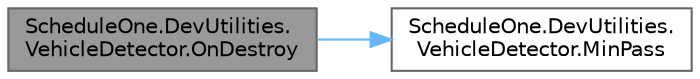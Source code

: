 digraph "ScheduleOne.DevUtilities.VehicleDetector.OnDestroy"
{
 // LATEX_PDF_SIZE
  bgcolor="transparent";
  edge [fontname=Helvetica,fontsize=10,labelfontname=Helvetica,labelfontsize=10];
  node [fontname=Helvetica,fontsize=10,shape=box,height=0.2,width=0.4];
  rankdir="LR";
  Node1 [id="Node000001",label="ScheduleOne.DevUtilities.\lVehicleDetector.OnDestroy",height=0.2,width=0.4,color="gray40", fillcolor="grey60", style="filled", fontcolor="black",tooltip=" "];
  Node1 -> Node2 [id="edge1_Node000001_Node000002",color="steelblue1",style="solid",tooltip=" "];
  Node2 [id="Node000002",label="ScheduleOne.DevUtilities.\lVehicleDetector.MinPass",height=0.2,width=0.4,color="grey40", fillcolor="white", style="filled",URL="$class_schedule_one_1_1_dev_utilities_1_1_vehicle_detector.html#a4a9d942547f3ad43a9d2ccdf4db66ba0",tooltip=" "];
}
